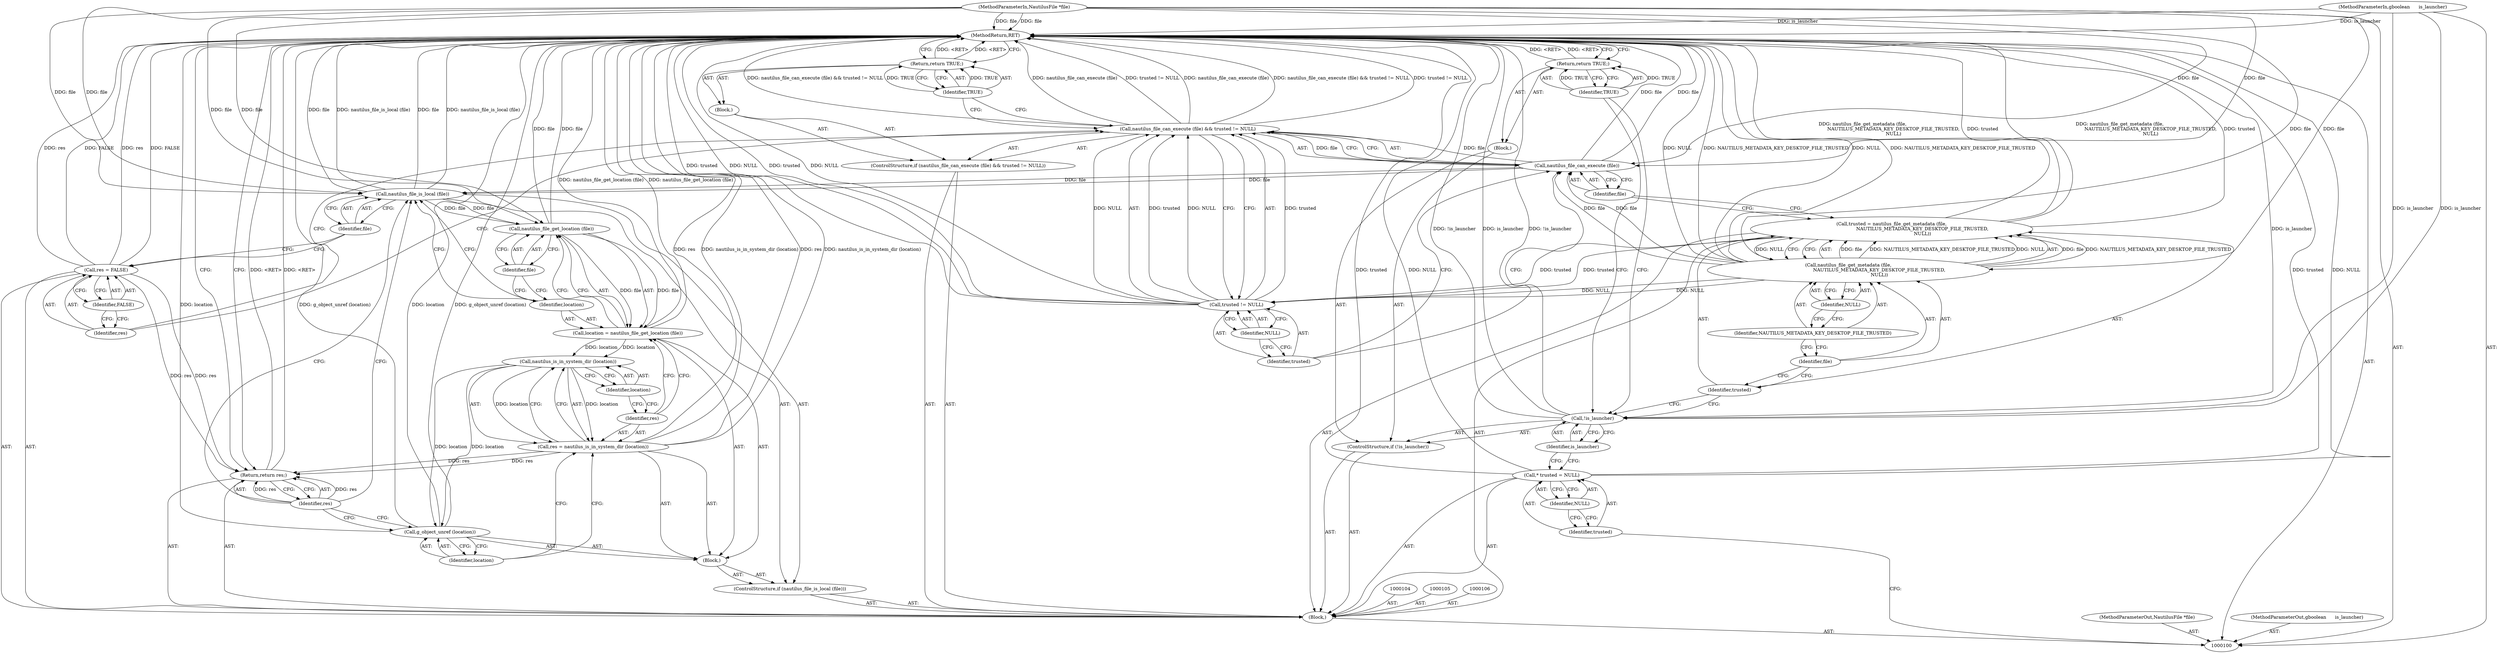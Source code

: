 digraph "0_nautilus_1630f53481f445ada0a455e9979236d31a8d3bb0" {
"1000151" [label="(MethodReturn,RET)"];
"1000101" [label="(MethodParameterIn,NautilusFile *file)"];
"1000205" [label="(MethodParameterOut,NautilusFile *file)"];
"1000115" [label="(Identifier,TRUE)"];
"1000114" [label="(Return,return TRUE;)"];
"1000118" [label="(Call,nautilus_file_get_metadata (file,\n                                          NAUTILUS_METADATA_KEY_DESKTOP_FILE_TRUSTED,\n                                          NULL))"];
"1000116" [label="(Call,trusted = nautilus_file_get_metadata (file,\n                                          NAUTILUS_METADATA_KEY_DESKTOP_FILE_TRUSTED,\n                                          NULL))"];
"1000117" [label="(Identifier,trusted)"];
"1000119" [label="(Identifier,file)"];
"1000120" [label="(Identifier,NAUTILUS_METADATA_KEY_DESKTOP_FILE_TRUSTED)"];
"1000121" [label="(Identifier,NULL)"];
"1000125" [label="(Identifier,file)"];
"1000122" [label="(ControlStructure,if (nautilus_file_can_execute (file) && trusted != NULL))"];
"1000126" [label="(Call,trusted != NULL)"];
"1000127" [label="(Identifier,trusted)"];
"1000128" [label="(Identifier,NULL)"];
"1000123" [label="(Call,nautilus_file_can_execute (file) && trusted != NULL)"];
"1000124" [label="(Call,nautilus_file_can_execute (file))"];
"1000129" [label="(Block,)"];
"1000131" [label="(Identifier,TRUE)"];
"1000130" [label="(Return,return TRUE;)"];
"1000102" [label="(MethodParameterIn,gboolean      is_launcher)"];
"1000206" [label="(MethodParameterOut,gboolean      is_launcher)"];
"1000134" [label="(Identifier,FALSE)"];
"1000132" [label="(Call,res = FALSE)"];
"1000133" [label="(Identifier,res)"];
"1000137" [label="(Identifier,file)"];
"1000135" [label="(ControlStructure,if (nautilus_file_is_local (file)))"];
"1000136" [label="(Call,nautilus_file_is_local (file))"];
"1000138" [label="(Block,)"];
"1000141" [label="(Call,nautilus_file_get_location (file))"];
"1000142" [label="(Identifier,file)"];
"1000139" [label="(Call,location = nautilus_file_get_location (file))"];
"1000140" [label="(Identifier,location)"];
"1000145" [label="(Call,nautilus_is_in_system_dir (location))"];
"1000146" [label="(Identifier,location)"];
"1000143" [label="(Call,res = nautilus_is_in_system_dir (location))"];
"1000144" [label="(Identifier,res)"];
"1000148" [label="(Identifier,location)"];
"1000147" [label="(Call,g_object_unref (location))"];
"1000103" [label="(Block,)"];
"1000150" [label="(Identifier,res)"];
"1000149" [label="(Return,return res;)"];
"1000107" [label="(Call,* trusted = NULL)"];
"1000108" [label="(Identifier,trusted)"];
"1000109" [label="(Identifier,NULL)"];
"1000112" [label="(Identifier,is_launcher)"];
"1000110" [label="(ControlStructure,if (!is_launcher))"];
"1000111" [label="(Call,!is_launcher)"];
"1000113" [label="(Block,)"];
"1000151" -> "1000100"  [label="AST: "];
"1000151" -> "1000114"  [label="CFG: "];
"1000151" -> "1000130"  [label="CFG: "];
"1000151" -> "1000149"  [label="CFG: "];
"1000149" -> "1000151"  [label="DDG: <RET>"];
"1000116" -> "1000151"  [label="DDG: trusted"];
"1000116" -> "1000151"  [label="DDG: nautilus_file_get_metadata (file,\n                                          NAUTILUS_METADATA_KEY_DESKTOP_FILE_TRUSTED,\n                                          NULL)"];
"1000123" -> "1000151"  [label="DDG: trusted != NULL"];
"1000123" -> "1000151"  [label="DDG: nautilus_file_can_execute (file)"];
"1000123" -> "1000151"  [label="DDG: nautilus_file_can_execute (file) && trusted != NULL"];
"1000141" -> "1000151"  [label="DDG: file"];
"1000124" -> "1000151"  [label="DDG: file"];
"1000107" -> "1000151"  [label="DDG: trusted"];
"1000107" -> "1000151"  [label="DDG: NULL"];
"1000118" -> "1000151"  [label="DDG: NULL"];
"1000118" -> "1000151"  [label="DDG: NAUTILUS_METADATA_KEY_DESKTOP_FILE_TRUSTED"];
"1000147" -> "1000151"  [label="DDG: location"];
"1000147" -> "1000151"  [label="DDG: g_object_unref (location)"];
"1000126" -> "1000151"  [label="DDG: trusted"];
"1000126" -> "1000151"  [label="DDG: NULL"];
"1000139" -> "1000151"  [label="DDG: nautilus_file_get_location (file)"];
"1000143" -> "1000151"  [label="DDG: res"];
"1000143" -> "1000151"  [label="DDG: nautilus_is_in_system_dir (location)"];
"1000132" -> "1000151"  [label="DDG: FALSE"];
"1000132" -> "1000151"  [label="DDG: res"];
"1000102" -> "1000151"  [label="DDG: is_launcher"];
"1000111" -> "1000151"  [label="DDG: is_launcher"];
"1000111" -> "1000151"  [label="DDG: !is_launcher"];
"1000101" -> "1000151"  [label="DDG: file"];
"1000136" -> "1000151"  [label="DDG: nautilus_file_is_local (file)"];
"1000136" -> "1000151"  [label="DDG: file"];
"1000130" -> "1000151"  [label="DDG: <RET>"];
"1000114" -> "1000151"  [label="DDG: <RET>"];
"1000101" -> "1000100"  [label="AST: "];
"1000101" -> "1000151"  [label="DDG: file"];
"1000101" -> "1000118"  [label="DDG: file"];
"1000101" -> "1000124"  [label="DDG: file"];
"1000101" -> "1000136"  [label="DDG: file"];
"1000101" -> "1000141"  [label="DDG: file"];
"1000205" -> "1000100"  [label="AST: "];
"1000115" -> "1000114"  [label="AST: "];
"1000115" -> "1000111"  [label="CFG: "];
"1000114" -> "1000115"  [label="CFG: "];
"1000115" -> "1000114"  [label="DDG: TRUE"];
"1000114" -> "1000113"  [label="AST: "];
"1000114" -> "1000115"  [label="CFG: "];
"1000115" -> "1000114"  [label="AST: "];
"1000151" -> "1000114"  [label="CFG: "];
"1000114" -> "1000151"  [label="DDG: <RET>"];
"1000115" -> "1000114"  [label="DDG: TRUE"];
"1000118" -> "1000116"  [label="AST: "];
"1000118" -> "1000121"  [label="CFG: "];
"1000119" -> "1000118"  [label="AST: "];
"1000120" -> "1000118"  [label="AST: "];
"1000121" -> "1000118"  [label="AST: "];
"1000116" -> "1000118"  [label="CFG: "];
"1000118" -> "1000151"  [label="DDG: NULL"];
"1000118" -> "1000151"  [label="DDG: NAUTILUS_METADATA_KEY_DESKTOP_FILE_TRUSTED"];
"1000118" -> "1000116"  [label="DDG: file"];
"1000118" -> "1000116"  [label="DDG: NAUTILUS_METADATA_KEY_DESKTOP_FILE_TRUSTED"];
"1000118" -> "1000116"  [label="DDG: NULL"];
"1000101" -> "1000118"  [label="DDG: file"];
"1000118" -> "1000124"  [label="DDG: file"];
"1000118" -> "1000126"  [label="DDG: NULL"];
"1000116" -> "1000103"  [label="AST: "];
"1000116" -> "1000118"  [label="CFG: "];
"1000117" -> "1000116"  [label="AST: "];
"1000118" -> "1000116"  [label="AST: "];
"1000125" -> "1000116"  [label="CFG: "];
"1000116" -> "1000151"  [label="DDG: trusted"];
"1000116" -> "1000151"  [label="DDG: nautilus_file_get_metadata (file,\n                                          NAUTILUS_METADATA_KEY_DESKTOP_FILE_TRUSTED,\n                                          NULL)"];
"1000118" -> "1000116"  [label="DDG: file"];
"1000118" -> "1000116"  [label="DDG: NAUTILUS_METADATA_KEY_DESKTOP_FILE_TRUSTED"];
"1000118" -> "1000116"  [label="DDG: NULL"];
"1000116" -> "1000126"  [label="DDG: trusted"];
"1000117" -> "1000116"  [label="AST: "];
"1000117" -> "1000111"  [label="CFG: "];
"1000119" -> "1000117"  [label="CFG: "];
"1000119" -> "1000118"  [label="AST: "];
"1000119" -> "1000117"  [label="CFG: "];
"1000120" -> "1000119"  [label="CFG: "];
"1000120" -> "1000118"  [label="AST: "];
"1000120" -> "1000119"  [label="CFG: "];
"1000121" -> "1000120"  [label="CFG: "];
"1000121" -> "1000118"  [label="AST: "];
"1000121" -> "1000120"  [label="CFG: "];
"1000118" -> "1000121"  [label="CFG: "];
"1000125" -> "1000124"  [label="AST: "];
"1000125" -> "1000116"  [label="CFG: "];
"1000124" -> "1000125"  [label="CFG: "];
"1000122" -> "1000103"  [label="AST: "];
"1000123" -> "1000122"  [label="AST: "];
"1000129" -> "1000122"  [label="AST: "];
"1000126" -> "1000123"  [label="AST: "];
"1000126" -> "1000128"  [label="CFG: "];
"1000127" -> "1000126"  [label="AST: "];
"1000128" -> "1000126"  [label="AST: "];
"1000123" -> "1000126"  [label="CFG: "];
"1000126" -> "1000151"  [label="DDG: trusted"];
"1000126" -> "1000151"  [label="DDG: NULL"];
"1000126" -> "1000123"  [label="DDG: trusted"];
"1000126" -> "1000123"  [label="DDG: NULL"];
"1000116" -> "1000126"  [label="DDG: trusted"];
"1000118" -> "1000126"  [label="DDG: NULL"];
"1000127" -> "1000126"  [label="AST: "];
"1000127" -> "1000124"  [label="CFG: "];
"1000128" -> "1000127"  [label="CFG: "];
"1000128" -> "1000126"  [label="AST: "];
"1000128" -> "1000127"  [label="CFG: "];
"1000126" -> "1000128"  [label="CFG: "];
"1000123" -> "1000122"  [label="AST: "];
"1000123" -> "1000124"  [label="CFG: "];
"1000123" -> "1000126"  [label="CFG: "];
"1000124" -> "1000123"  [label="AST: "];
"1000126" -> "1000123"  [label="AST: "];
"1000131" -> "1000123"  [label="CFG: "];
"1000133" -> "1000123"  [label="CFG: "];
"1000123" -> "1000151"  [label="DDG: trusted != NULL"];
"1000123" -> "1000151"  [label="DDG: nautilus_file_can_execute (file)"];
"1000123" -> "1000151"  [label="DDG: nautilus_file_can_execute (file) && trusted != NULL"];
"1000124" -> "1000123"  [label="DDG: file"];
"1000126" -> "1000123"  [label="DDG: trusted"];
"1000126" -> "1000123"  [label="DDG: NULL"];
"1000124" -> "1000123"  [label="AST: "];
"1000124" -> "1000125"  [label="CFG: "];
"1000125" -> "1000124"  [label="AST: "];
"1000127" -> "1000124"  [label="CFG: "];
"1000123" -> "1000124"  [label="CFG: "];
"1000124" -> "1000151"  [label="DDG: file"];
"1000124" -> "1000123"  [label="DDG: file"];
"1000118" -> "1000124"  [label="DDG: file"];
"1000101" -> "1000124"  [label="DDG: file"];
"1000124" -> "1000136"  [label="DDG: file"];
"1000129" -> "1000122"  [label="AST: "];
"1000130" -> "1000129"  [label="AST: "];
"1000131" -> "1000130"  [label="AST: "];
"1000131" -> "1000123"  [label="CFG: "];
"1000130" -> "1000131"  [label="CFG: "];
"1000131" -> "1000130"  [label="DDG: TRUE"];
"1000130" -> "1000129"  [label="AST: "];
"1000130" -> "1000131"  [label="CFG: "];
"1000131" -> "1000130"  [label="AST: "];
"1000151" -> "1000130"  [label="CFG: "];
"1000130" -> "1000151"  [label="DDG: <RET>"];
"1000131" -> "1000130"  [label="DDG: TRUE"];
"1000102" -> "1000100"  [label="AST: "];
"1000102" -> "1000151"  [label="DDG: is_launcher"];
"1000102" -> "1000111"  [label="DDG: is_launcher"];
"1000206" -> "1000100"  [label="AST: "];
"1000134" -> "1000132"  [label="AST: "];
"1000134" -> "1000133"  [label="CFG: "];
"1000132" -> "1000134"  [label="CFG: "];
"1000132" -> "1000103"  [label="AST: "];
"1000132" -> "1000134"  [label="CFG: "];
"1000133" -> "1000132"  [label="AST: "];
"1000134" -> "1000132"  [label="AST: "];
"1000137" -> "1000132"  [label="CFG: "];
"1000132" -> "1000151"  [label="DDG: FALSE"];
"1000132" -> "1000151"  [label="DDG: res"];
"1000132" -> "1000149"  [label="DDG: res"];
"1000133" -> "1000132"  [label="AST: "];
"1000133" -> "1000123"  [label="CFG: "];
"1000134" -> "1000133"  [label="CFG: "];
"1000137" -> "1000136"  [label="AST: "];
"1000137" -> "1000132"  [label="CFG: "];
"1000136" -> "1000137"  [label="CFG: "];
"1000135" -> "1000103"  [label="AST: "];
"1000136" -> "1000135"  [label="AST: "];
"1000138" -> "1000135"  [label="AST: "];
"1000136" -> "1000135"  [label="AST: "];
"1000136" -> "1000137"  [label="CFG: "];
"1000137" -> "1000136"  [label="AST: "];
"1000140" -> "1000136"  [label="CFG: "];
"1000150" -> "1000136"  [label="CFG: "];
"1000136" -> "1000151"  [label="DDG: nautilus_file_is_local (file)"];
"1000136" -> "1000151"  [label="DDG: file"];
"1000124" -> "1000136"  [label="DDG: file"];
"1000101" -> "1000136"  [label="DDG: file"];
"1000136" -> "1000141"  [label="DDG: file"];
"1000138" -> "1000135"  [label="AST: "];
"1000139" -> "1000138"  [label="AST: "];
"1000143" -> "1000138"  [label="AST: "];
"1000147" -> "1000138"  [label="AST: "];
"1000141" -> "1000139"  [label="AST: "];
"1000141" -> "1000142"  [label="CFG: "];
"1000142" -> "1000141"  [label="AST: "];
"1000139" -> "1000141"  [label="CFG: "];
"1000141" -> "1000151"  [label="DDG: file"];
"1000141" -> "1000139"  [label="DDG: file"];
"1000136" -> "1000141"  [label="DDG: file"];
"1000101" -> "1000141"  [label="DDG: file"];
"1000142" -> "1000141"  [label="AST: "];
"1000142" -> "1000140"  [label="CFG: "];
"1000141" -> "1000142"  [label="CFG: "];
"1000139" -> "1000138"  [label="AST: "];
"1000139" -> "1000141"  [label="CFG: "];
"1000140" -> "1000139"  [label="AST: "];
"1000141" -> "1000139"  [label="AST: "];
"1000144" -> "1000139"  [label="CFG: "];
"1000139" -> "1000151"  [label="DDG: nautilus_file_get_location (file)"];
"1000141" -> "1000139"  [label="DDG: file"];
"1000139" -> "1000145"  [label="DDG: location"];
"1000140" -> "1000139"  [label="AST: "];
"1000140" -> "1000136"  [label="CFG: "];
"1000142" -> "1000140"  [label="CFG: "];
"1000145" -> "1000143"  [label="AST: "];
"1000145" -> "1000146"  [label="CFG: "];
"1000146" -> "1000145"  [label="AST: "];
"1000143" -> "1000145"  [label="CFG: "];
"1000145" -> "1000143"  [label="DDG: location"];
"1000139" -> "1000145"  [label="DDG: location"];
"1000145" -> "1000147"  [label="DDG: location"];
"1000146" -> "1000145"  [label="AST: "];
"1000146" -> "1000144"  [label="CFG: "];
"1000145" -> "1000146"  [label="CFG: "];
"1000143" -> "1000138"  [label="AST: "];
"1000143" -> "1000145"  [label="CFG: "];
"1000144" -> "1000143"  [label="AST: "];
"1000145" -> "1000143"  [label="AST: "];
"1000148" -> "1000143"  [label="CFG: "];
"1000143" -> "1000151"  [label="DDG: res"];
"1000143" -> "1000151"  [label="DDG: nautilus_is_in_system_dir (location)"];
"1000145" -> "1000143"  [label="DDG: location"];
"1000143" -> "1000149"  [label="DDG: res"];
"1000144" -> "1000143"  [label="AST: "];
"1000144" -> "1000139"  [label="CFG: "];
"1000146" -> "1000144"  [label="CFG: "];
"1000148" -> "1000147"  [label="AST: "];
"1000148" -> "1000143"  [label="CFG: "];
"1000147" -> "1000148"  [label="CFG: "];
"1000147" -> "1000138"  [label="AST: "];
"1000147" -> "1000148"  [label="CFG: "];
"1000148" -> "1000147"  [label="AST: "];
"1000150" -> "1000147"  [label="CFG: "];
"1000147" -> "1000151"  [label="DDG: location"];
"1000147" -> "1000151"  [label="DDG: g_object_unref (location)"];
"1000145" -> "1000147"  [label="DDG: location"];
"1000103" -> "1000100"  [label="AST: "];
"1000104" -> "1000103"  [label="AST: "];
"1000105" -> "1000103"  [label="AST: "];
"1000106" -> "1000103"  [label="AST: "];
"1000107" -> "1000103"  [label="AST: "];
"1000110" -> "1000103"  [label="AST: "];
"1000116" -> "1000103"  [label="AST: "];
"1000122" -> "1000103"  [label="AST: "];
"1000132" -> "1000103"  [label="AST: "];
"1000135" -> "1000103"  [label="AST: "];
"1000149" -> "1000103"  [label="AST: "];
"1000150" -> "1000149"  [label="AST: "];
"1000150" -> "1000147"  [label="CFG: "];
"1000150" -> "1000136"  [label="CFG: "];
"1000149" -> "1000150"  [label="CFG: "];
"1000150" -> "1000149"  [label="DDG: res"];
"1000149" -> "1000103"  [label="AST: "];
"1000149" -> "1000150"  [label="CFG: "];
"1000150" -> "1000149"  [label="AST: "];
"1000151" -> "1000149"  [label="CFG: "];
"1000149" -> "1000151"  [label="DDG: <RET>"];
"1000150" -> "1000149"  [label="DDG: res"];
"1000143" -> "1000149"  [label="DDG: res"];
"1000132" -> "1000149"  [label="DDG: res"];
"1000107" -> "1000103"  [label="AST: "];
"1000107" -> "1000109"  [label="CFG: "];
"1000108" -> "1000107"  [label="AST: "];
"1000109" -> "1000107"  [label="AST: "];
"1000112" -> "1000107"  [label="CFG: "];
"1000107" -> "1000151"  [label="DDG: trusted"];
"1000107" -> "1000151"  [label="DDG: NULL"];
"1000108" -> "1000107"  [label="AST: "];
"1000108" -> "1000100"  [label="CFG: "];
"1000109" -> "1000108"  [label="CFG: "];
"1000109" -> "1000107"  [label="AST: "];
"1000109" -> "1000108"  [label="CFG: "];
"1000107" -> "1000109"  [label="CFG: "];
"1000112" -> "1000111"  [label="AST: "];
"1000112" -> "1000107"  [label="CFG: "];
"1000111" -> "1000112"  [label="CFG: "];
"1000110" -> "1000103"  [label="AST: "];
"1000111" -> "1000110"  [label="AST: "];
"1000113" -> "1000110"  [label="AST: "];
"1000111" -> "1000110"  [label="AST: "];
"1000111" -> "1000112"  [label="CFG: "];
"1000112" -> "1000111"  [label="AST: "];
"1000115" -> "1000111"  [label="CFG: "];
"1000117" -> "1000111"  [label="CFG: "];
"1000111" -> "1000151"  [label="DDG: is_launcher"];
"1000111" -> "1000151"  [label="DDG: !is_launcher"];
"1000102" -> "1000111"  [label="DDG: is_launcher"];
"1000113" -> "1000110"  [label="AST: "];
"1000114" -> "1000113"  [label="AST: "];
}
